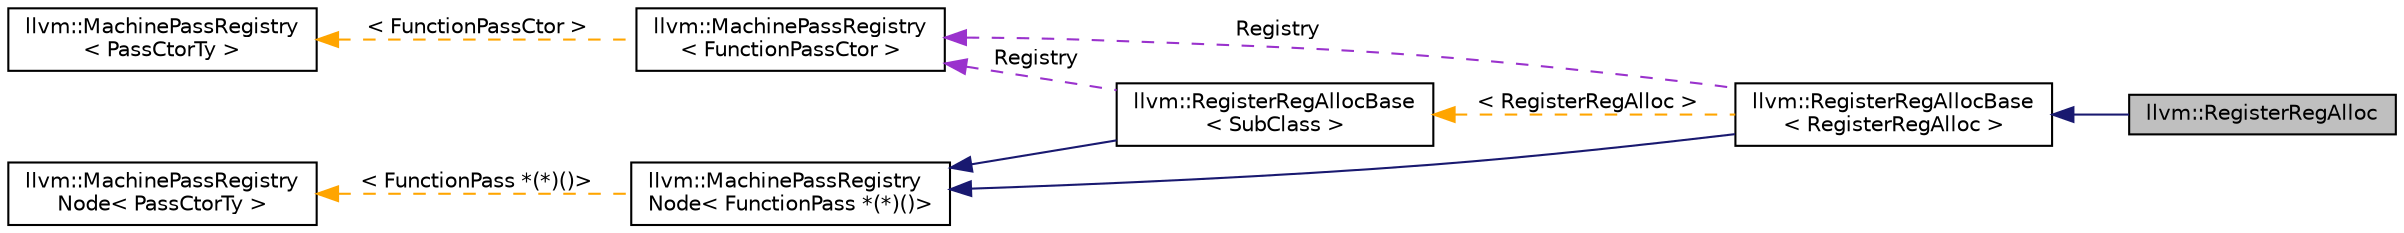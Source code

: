 digraph "llvm::RegisterRegAlloc"
{
 // LATEX_PDF_SIZE
  bgcolor="transparent";
  edge [fontname="Helvetica",fontsize="10",labelfontname="Helvetica",labelfontsize="10"];
  node [fontname="Helvetica",fontsize="10",shape="box"];
  rankdir="LR";
  Node1 [label="llvm::RegisterRegAlloc",height=0.2,width=0.4,color="black", fillcolor="grey75", style="filled", fontcolor="black",tooltip=" "];
  Node2 -> Node1 [dir="back",color="midnightblue",fontsize="10",style="solid",fontname="Helvetica"];
  Node2 [label="llvm::RegisterRegAllocBase\l\< RegisterRegAlloc \>",height=0.2,width=0.4,color="black",URL="$classllvm_1_1RegisterRegAllocBase.html",tooltip=" "];
  Node3 -> Node2 [dir="back",color="midnightblue",fontsize="10",style="solid",fontname="Helvetica"];
  Node3 [label="llvm::MachinePassRegistry\lNode\< FunctionPass *(*)()\>",height=0.2,width=0.4,color="black",URL="$classllvm_1_1MachinePassRegistryNode.html",tooltip=" "];
  Node4 -> Node3 [dir="back",color="orange",fontsize="10",style="dashed",label=" \< FunctionPass *(*)()\>" ,fontname="Helvetica"];
  Node4 [label="llvm::MachinePassRegistry\lNode\< PassCtorTy \>",height=0.2,width=0.4,color="black",URL="$classllvm_1_1MachinePassRegistryNode.html",tooltip="MachinePassRegistryNode - Machine pass node stored in registration list."];
  Node5 -> Node2 [dir="back",color="darkorchid3",fontsize="10",style="dashed",label=" Registry" ,fontname="Helvetica"];
  Node5 [label="llvm::MachinePassRegistry\l\< FunctionPassCtor \>",height=0.2,width=0.4,color="black",URL="$classllvm_1_1MachinePassRegistry.html",tooltip=" "];
  Node6 -> Node5 [dir="back",color="orange",fontsize="10",style="dashed",label=" \< FunctionPassCtor \>" ,fontname="Helvetica"];
  Node6 [label="llvm::MachinePassRegistry\l\< PassCtorTy \>",height=0.2,width=0.4,color="black",URL="$classllvm_1_1MachinePassRegistry.html",tooltip="MachinePassRegistry - Track the registration of machine passes."];
  Node7 -> Node2 [dir="back",color="orange",fontsize="10",style="dashed",label=" \< RegisterRegAlloc \>" ,fontname="Helvetica"];
  Node7 [label="llvm::RegisterRegAllocBase\l\< SubClass \>",height=0.2,width=0.4,color="black",URL="$classllvm_1_1RegisterRegAllocBase.html",tooltip="RegisterRegAllocBase class - Track the registration of register allocators."];
  Node3 -> Node7 [dir="back",color="midnightblue",fontsize="10",style="solid",fontname="Helvetica"];
  Node5 -> Node7 [dir="back",color="darkorchid3",fontsize="10",style="dashed",label=" Registry" ,fontname="Helvetica"];
}
